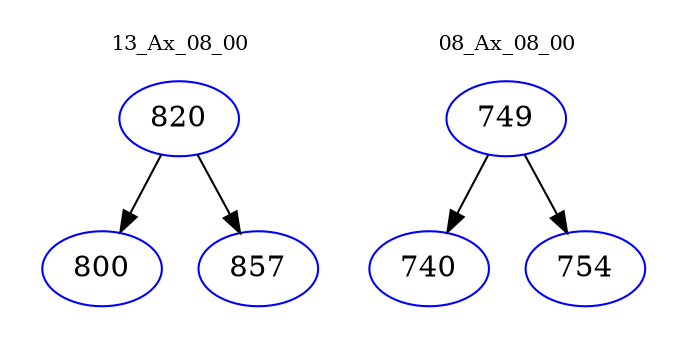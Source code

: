 digraph{
subgraph cluster_0 {
color = white
label = "13_Ax_08_00";
fontsize=10;
T0_820 [label="820", color="blue"]
T0_820 -> T0_800 [color="black"]
T0_800 [label="800", color="blue"]
T0_820 -> T0_857 [color="black"]
T0_857 [label="857", color="blue"]
}
subgraph cluster_1 {
color = white
label = "08_Ax_08_00";
fontsize=10;
T1_749 [label="749", color="blue"]
T1_749 -> T1_740 [color="black"]
T1_740 [label="740", color="blue"]
T1_749 -> T1_754 [color="black"]
T1_754 [label="754", color="blue"]
}
}
